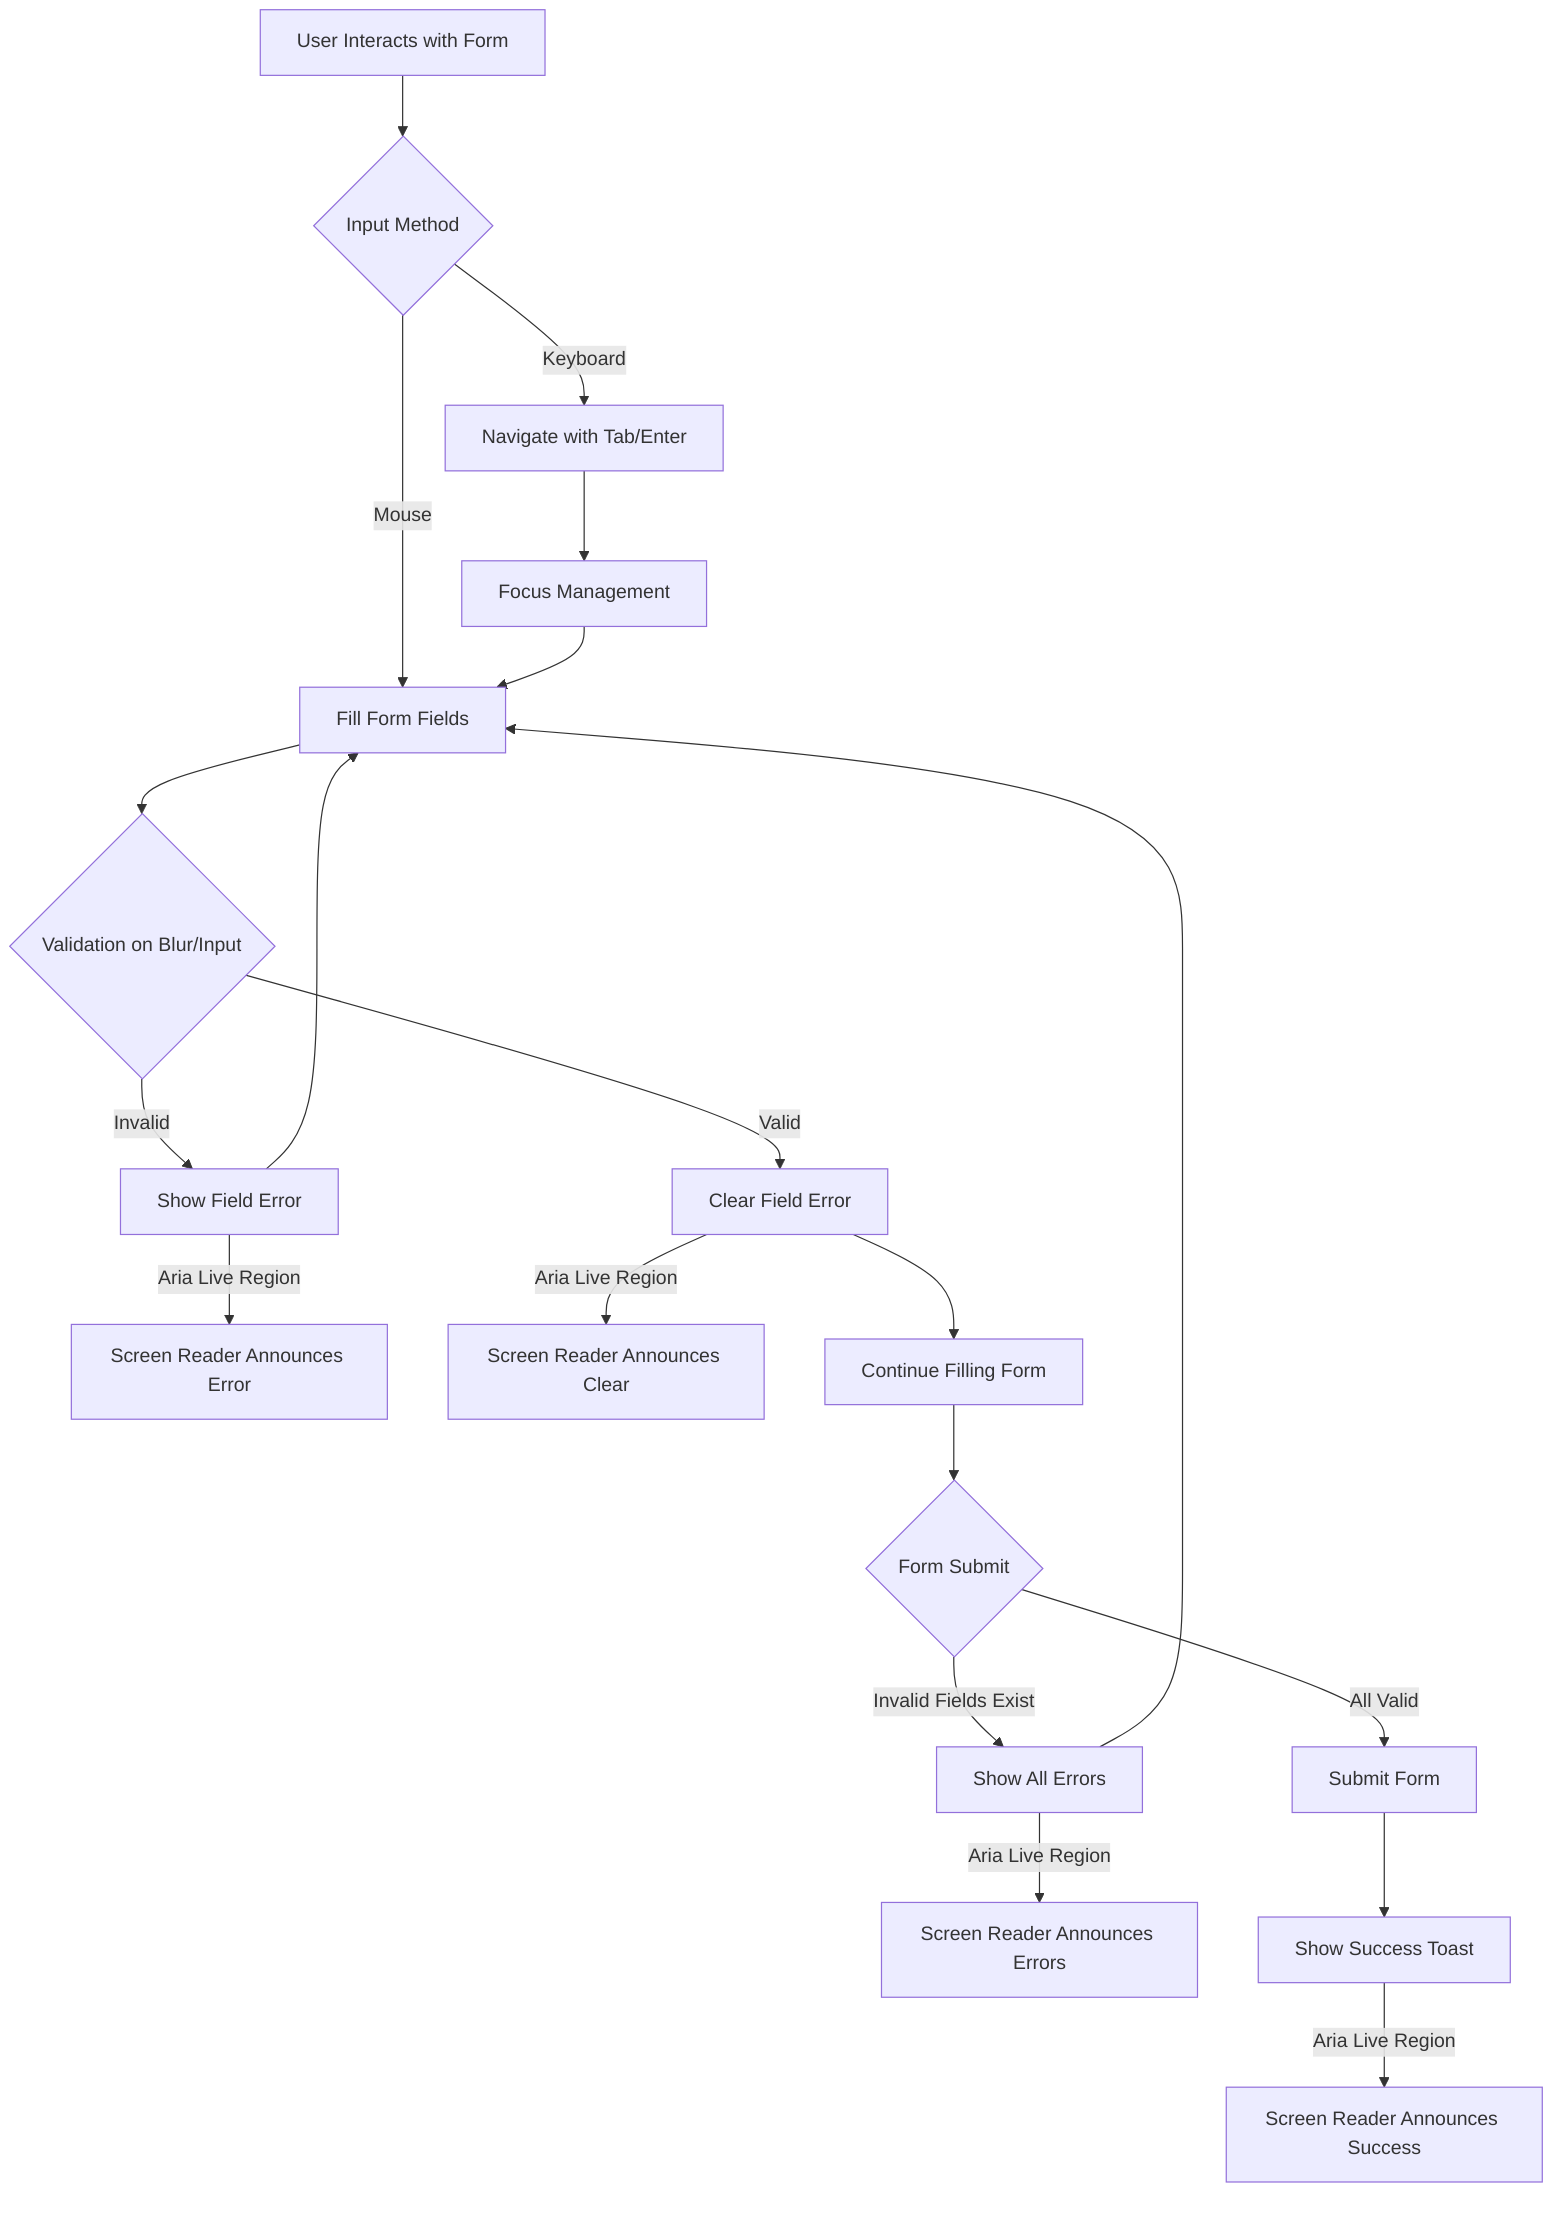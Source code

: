 flowchart TD
    A[User Interacts with Form] --> B{Input Method}
    B -->|Mouse| C[Fill Form Fields]
    B -->|Keyboard| D[Navigate with Tab/Enter]
    
    D --> E[Focus Management]
    E --> C
    
    C --> F{Validation on Blur/Input}
    F -->|Invalid| G[Show Field Error]
    G -->|Aria Live Region| H[Screen Reader Announces Error]
    G --> C
    
    F -->|Valid| I[Clear Field Error]
    I -->|Aria Live Region| J[Screen Reader Announces Clear]
    I --> K[Continue Filling Form]
    
    K --> L{Form Submit}
    L -->|Invalid Fields Exist| M[Show All Errors]
    M -->|Aria Live Region| N[Screen Reader Announces Errors]
    M --> C
    
    L -->|All Valid| O[Submit Form]
    O --> P[Show Success Toast]
    P -->|Aria Live Region| Q[Screen Reader Announces Success]